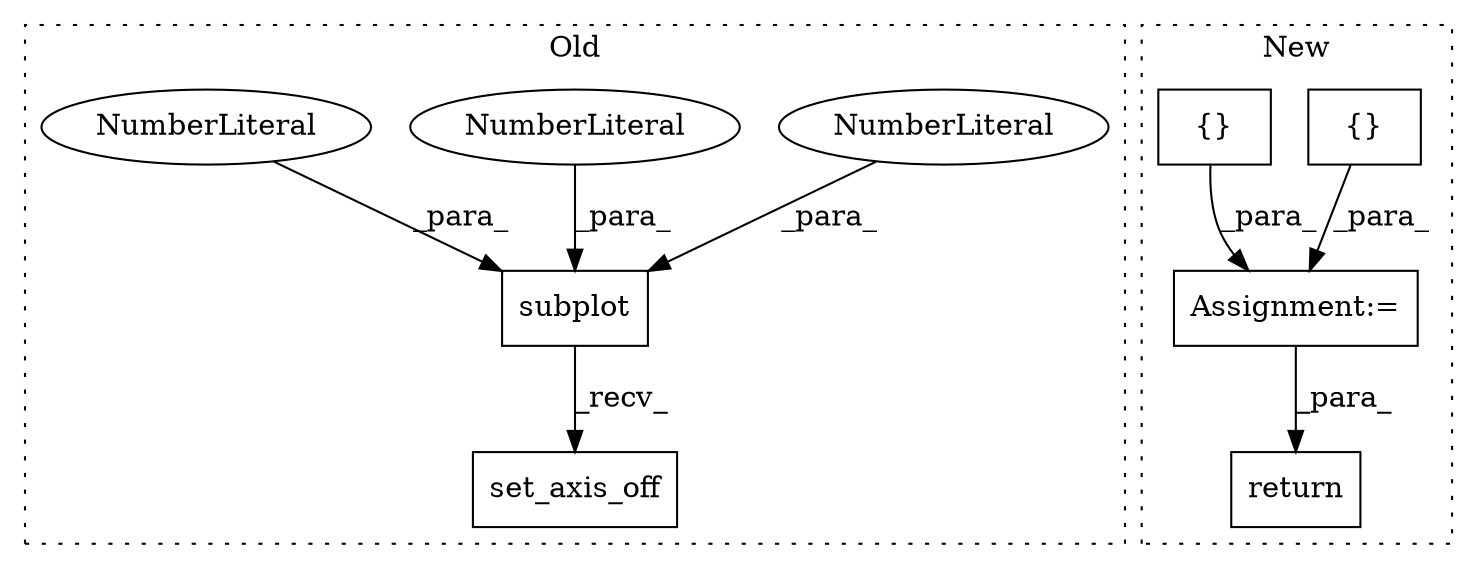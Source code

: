 digraph G {
subgraph cluster0 {
1 [label="set_axis_off" a="32" s="1244" l="14" shape="box"];
3 [label="subplot" a="32" s="1229,1242" l="8,1" shape="box"];
4 [label="NumberLiteral" a="34" s="1239" l="1" shape="ellipse"];
5 [label="NumberLiteral" a="34" s="1237" l="1" shape="ellipse"];
6 [label="NumberLiteral" a="34" s="1241" l="1" shape="ellipse"];
label = "Old";
style="dotted";
}
subgraph cluster1 {
2 [label="{}" a="4" s="1493,1521" l="1,1" shape="box"];
7 [label="Assignment:=" a="7" s="1471" l="1" shape="box"];
8 [label="{}" a="4" s="1532,1556" l="1,1" shape="box"];
9 [label="return" a="41" s="1629" l="7" shape="box"];
label = "New";
style="dotted";
}
2 -> 7 [label="_para_"];
3 -> 1 [label="_recv_"];
4 -> 3 [label="_para_"];
5 -> 3 [label="_para_"];
6 -> 3 [label="_para_"];
7 -> 9 [label="_para_"];
8 -> 7 [label="_para_"];
}